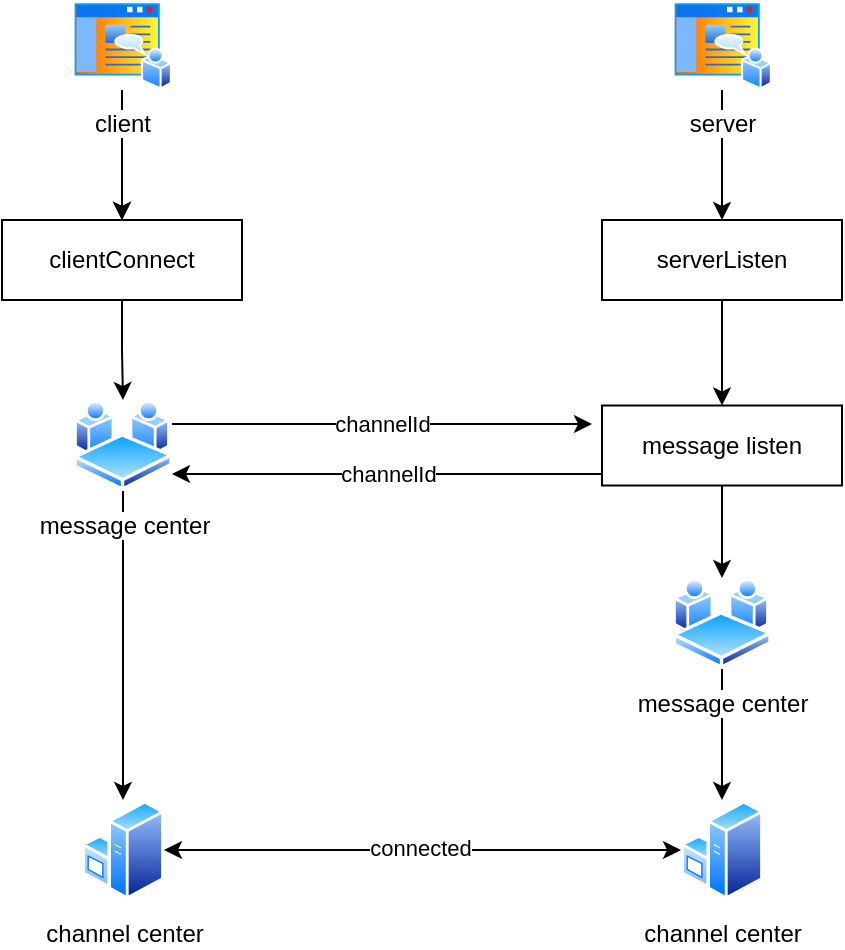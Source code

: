 <mxfile version="21.0.6" type="github"><diagram id="rbuZzzbCmZzJuvFuw2tD" name="第 1 页"><mxGraphModel dx="1434" dy="916" grid="1" gridSize="10" guides="1" tooltips="1" connect="1" arrows="1" fold="1" page="1" pageScale="1" pageWidth="827" pageHeight="1169" math="0" shadow="0"><root><mxCell id="0"/><mxCell id="1" parent="0"/><mxCell id="9UE20e8sKSjLi7E5Lzt2-6" style="edgeStyle=orthogonalEdgeStyle;rounded=0;orthogonalLoop=1;jettySize=auto;html=1;entryX=0.5;entryY=0;entryDx=0;entryDy=0;" edge="1" parent="1" source="9UE20e8sKSjLi7E5Lzt2-1" target="9UE20e8sKSjLi7E5Lzt2-4"><mxGeometry relative="1" as="geometry"/></mxCell><mxCell id="9UE20e8sKSjLi7E5Lzt2-9" value="" style="edgeStyle=orthogonalEdgeStyle;rounded=0;orthogonalLoop=1;jettySize=auto;html=1;" edge="1" parent="1" source="9UE20e8sKSjLi7E5Lzt2-1" target="9UE20e8sKSjLi7E5Lzt2-4"><mxGeometry relative="1" as="geometry"/></mxCell><mxCell id="9UE20e8sKSjLi7E5Lzt2-1" value="client" style="aspect=fixed;perimeter=ellipsePerimeter;html=1;align=center;shadow=0;dashed=0;spacingTop=3;image;image=img/lib/active_directory/home_page.svg;" vertex="1" parent="1"><mxGeometry x="200" y="250" width="50" height="45" as="geometry"/></mxCell><mxCell id="9UE20e8sKSjLi7E5Lzt2-7" style="edgeStyle=orthogonalEdgeStyle;rounded=0;orthogonalLoop=1;jettySize=auto;html=1;entryX=0.5;entryY=0;entryDx=0;entryDy=0;" edge="1" parent="1" source="9UE20e8sKSjLi7E5Lzt2-2" target="9UE20e8sKSjLi7E5Lzt2-5"><mxGeometry relative="1" as="geometry"/></mxCell><mxCell id="9UE20e8sKSjLi7E5Lzt2-2" value="server" style="aspect=fixed;perimeter=ellipsePerimeter;html=1;align=center;shadow=0;dashed=0;spacingTop=3;image;image=img/lib/active_directory/home_page.svg;" vertex="1" parent="1"><mxGeometry x="500" y="250" width="50" height="45" as="geometry"/></mxCell><mxCell id="9UE20e8sKSjLi7E5Lzt2-18" style="edgeStyle=orthogonalEdgeStyle;rounded=0;orthogonalLoop=1;jettySize=auto;html=1;exitX=0.5;exitY=1;exitDx=0;exitDy=0;" edge="1" parent="1" source="9UE20e8sKSjLi7E5Lzt2-4" target="9UE20e8sKSjLi7E5Lzt2-10"><mxGeometry relative="1" as="geometry"/></mxCell><mxCell id="9UE20e8sKSjLi7E5Lzt2-4" value="clientConnect" style="rounded=0;whiteSpace=wrap;html=1;" vertex="1" parent="1"><mxGeometry x="165" y="360" width="120" height="40" as="geometry"/></mxCell><mxCell id="9UE20e8sKSjLi7E5Lzt2-26" value="" style="edgeStyle=orthogonalEdgeStyle;rounded=0;orthogonalLoop=1;jettySize=auto;html=1;" edge="1" parent="1" source="9UE20e8sKSjLi7E5Lzt2-5" target="9UE20e8sKSjLi7E5Lzt2-23"><mxGeometry relative="1" as="geometry"/></mxCell><mxCell id="9UE20e8sKSjLi7E5Lzt2-5" value="serverListen" style="rounded=0;whiteSpace=wrap;html=1;" vertex="1" parent="1"><mxGeometry x="465" y="360" width="120" height="40" as="geometry"/></mxCell><mxCell id="9UE20e8sKSjLi7E5Lzt2-15" value="" style="edgeStyle=orthogonalEdgeStyle;rounded=0;orthogonalLoop=1;jettySize=auto;html=1;" edge="1" parent="1" source="9UE20e8sKSjLi7E5Lzt2-10" target="9UE20e8sKSjLi7E5Lzt2-12"><mxGeometry relative="1" as="geometry"/></mxCell><mxCell id="9UE20e8sKSjLi7E5Lzt2-10" value="message center" style="aspect=fixed;perimeter=ellipsePerimeter;html=1;align=center;shadow=0;dashed=0;spacingTop=3;image;image=img/lib/active_directory/meeting.svg;" vertex="1" parent="1"><mxGeometry x="200.5" y="450" width="50" height="45.5" as="geometry"/></mxCell><mxCell id="9UE20e8sKSjLi7E5Lzt2-12" value="channel center" style="aspect=fixed;perimeter=ellipsePerimeter;html=1;align=center;shadow=0;dashed=0;spacingTop=3;image;image=img/lib/active_directory/windows_server.svg;" vertex="1" parent="1"><mxGeometry x="205" y="650" width="41" height="50" as="geometry"/></mxCell><mxCell id="9UE20e8sKSjLi7E5Lzt2-16" value="" style="edgeStyle=orthogonalEdgeStyle;rounded=0;orthogonalLoop=1;jettySize=auto;html=1;" edge="1" parent="1" source="9UE20e8sKSjLi7E5Lzt2-13" target="9UE20e8sKSjLi7E5Lzt2-14"><mxGeometry relative="1" as="geometry"/></mxCell><mxCell id="9UE20e8sKSjLi7E5Lzt2-13" value="message center" style="aspect=fixed;perimeter=ellipsePerimeter;html=1;align=center;shadow=0;dashed=0;spacingTop=3;image;image=img/lib/active_directory/meeting.svg;" vertex="1" parent="1"><mxGeometry x="500" y="539" width="50" height="45.5" as="geometry"/></mxCell><mxCell id="9UE20e8sKSjLi7E5Lzt2-14" value="channel center" style="aspect=fixed;perimeter=ellipsePerimeter;html=1;align=center;shadow=0;dashed=0;spacingTop=3;image;image=img/lib/active_directory/windows_server.svg;" vertex="1" parent="1"><mxGeometry x="504.5" y="650" width="41" height="50" as="geometry"/></mxCell><mxCell id="9UE20e8sKSjLi7E5Lzt2-25" value="" style="edgeStyle=orthogonalEdgeStyle;rounded=0;orthogonalLoop=1;jettySize=auto;html=1;" edge="1" parent="1" source="9UE20e8sKSjLi7E5Lzt2-23" target="9UE20e8sKSjLi7E5Lzt2-13"><mxGeometry relative="1" as="geometry"/></mxCell><mxCell id="9UE20e8sKSjLi7E5Lzt2-23" value="message listen" style="rounded=0;whiteSpace=wrap;html=1;" vertex="1" parent="1"><mxGeometry x="465" y="452.75" width="120" height="40" as="geometry"/></mxCell><mxCell id="9UE20e8sKSjLi7E5Lzt2-34" value="" style="endArrow=classic;html=1;rounded=0;" edge="1" parent="1"><mxGeometry relative="1" as="geometry"><mxPoint x="250" y="462" as="sourcePoint"/><mxPoint x="460" y="462" as="targetPoint"/></mxGeometry></mxCell><mxCell id="9UE20e8sKSjLi7E5Lzt2-35" value="channelId" style="edgeLabel;resizable=0;html=1;align=center;verticalAlign=middle;" connectable="0" vertex="1" parent="9UE20e8sKSjLi7E5Lzt2-34"><mxGeometry relative="1" as="geometry"/></mxCell><mxCell id="9UE20e8sKSjLi7E5Lzt2-36" value="" style="endArrow=classic;html=1;rounded=0;" edge="1" parent="1"><mxGeometry relative="1" as="geometry"><mxPoint x="465" y="487" as="sourcePoint"/><mxPoint x="250" y="487" as="targetPoint"/></mxGeometry></mxCell><mxCell id="9UE20e8sKSjLi7E5Lzt2-37" value="channelId" style="edgeLabel;resizable=0;html=1;align=center;verticalAlign=middle;" connectable="0" vertex="1" parent="9UE20e8sKSjLi7E5Lzt2-36"><mxGeometry relative="1" as="geometry"/></mxCell><mxCell id="9UE20e8sKSjLi7E5Lzt2-38" value="" style="endArrow=classic;startArrow=classic;html=1;rounded=0;entryX=0;entryY=0.5;entryDx=0;entryDy=0;exitX=1;exitY=0.5;exitDx=0;exitDy=0;" edge="1" parent="1" source="9UE20e8sKSjLi7E5Lzt2-12" target="9UE20e8sKSjLi7E5Lzt2-14"><mxGeometry width="50" height="50" relative="1" as="geometry"><mxPoint x="354" y="674.5" as="sourcePoint"/><mxPoint x="414" y="674.5" as="targetPoint"/></mxGeometry></mxCell><mxCell id="9UE20e8sKSjLi7E5Lzt2-40" value="connected" style="edgeLabel;html=1;align=center;verticalAlign=middle;resizable=0;points=[];" vertex="1" connectable="0" parent="9UE20e8sKSjLi7E5Lzt2-38"><mxGeometry x="-0.01" y="1" relative="1" as="geometry"><mxPoint as="offset"/></mxGeometry></mxCell></root></mxGraphModel></diagram></mxfile>